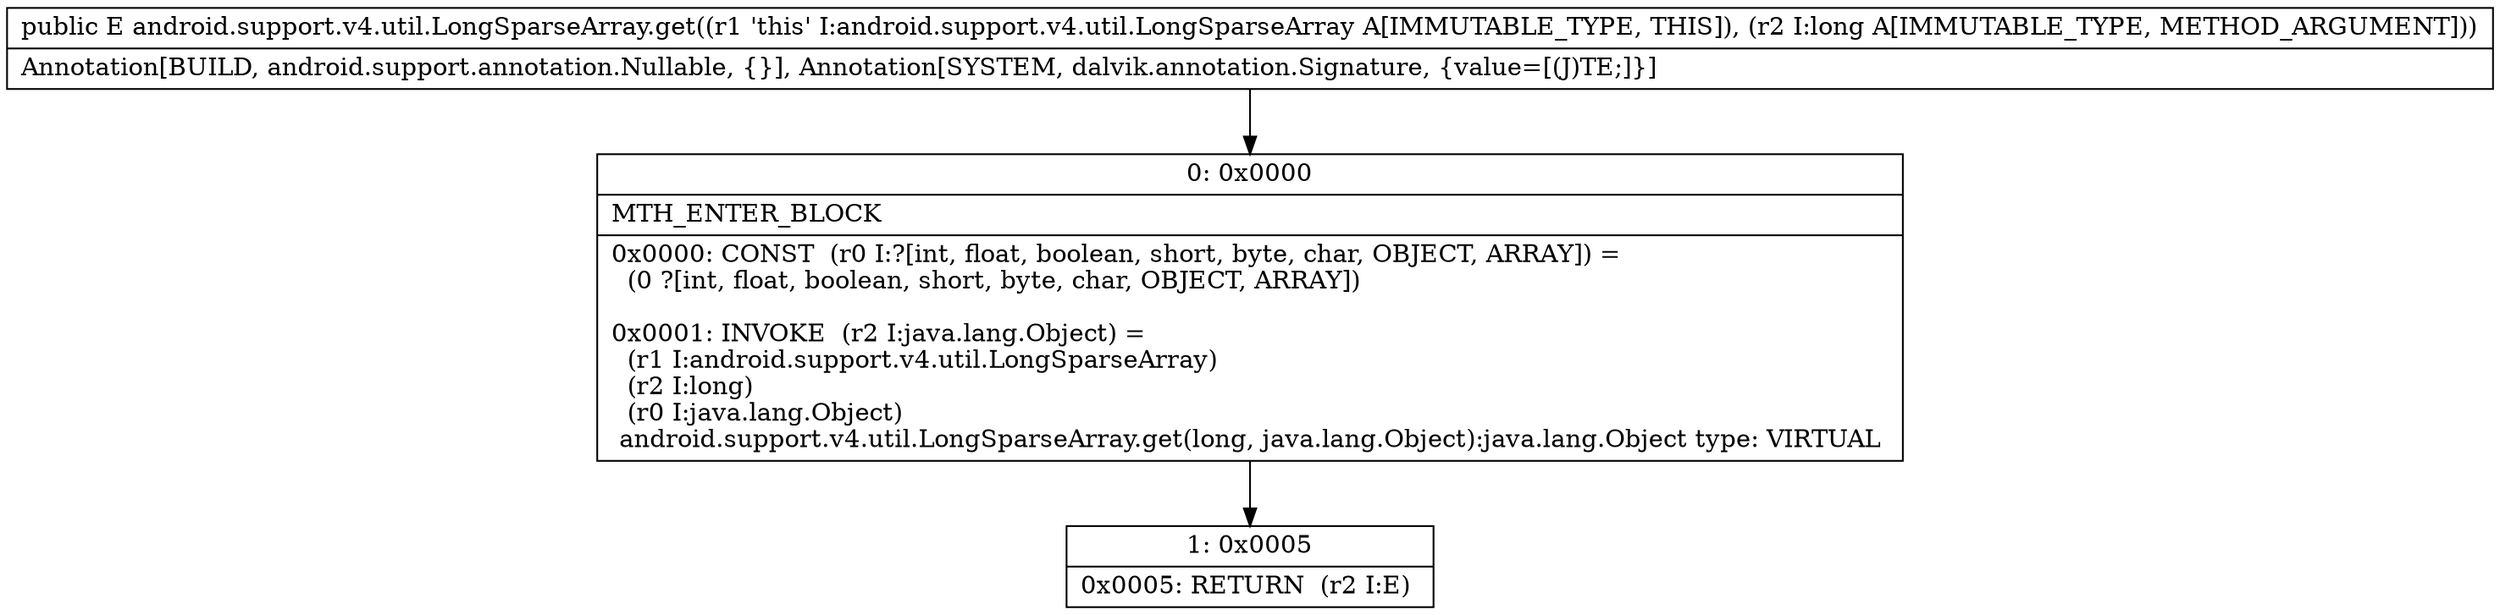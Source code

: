 digraph "CFG forandroid.support.v4.util.LongSparseArray.get(J)Ljava\/lang\/Object;" {
Node_0 [shape=record,label="{0\:\ 0x0000|MTH_ENTER_BLOCK\l|0x0000: CONST  (r0 I:?[int, float, boolean, short, byte, char, OBJECT, ARRAY]) = \l  (0 ?[int, float, boolean, short, byte, char, OBJECT, ARRAY])\l \l0x0001: INVOKE  (r2 I:java.lang.Object) = \l  (r1 I:android.support.v4.util.LongSparseArray)\l  (r2 I:long)\l  (r0 I:java.lang.Object)\l android.support.v4.util.LongSparseArray.get(long, java.lang.Object):java.lang.Object type: VIRTUAL \l}"];
Node_1 [shape=record,label="{1\:\ 0x0005|0x0005: RETURN  (r2 I:E) \l}"];
MethodNode[shape=record,label="{public E android.support.v4.util.LongSparseArray.get((r1 'this' I:android.support.v4.util.LongSparseArray A[IMMUTABLE_TYPE, THIS]), (r2 I:long A[IMMUTABLE_TYPE, METHOD_ARGUMENT]))  | Annotation[BUILD, android.support.annotation.Nullable, \{\}], Annotation[SYSTEM, dalvik.annotation.Signature, \{value=[(J)TE;]\}]\l}"];
MethodNode -> Node_0;
Node_0 -> Node_1;
}

